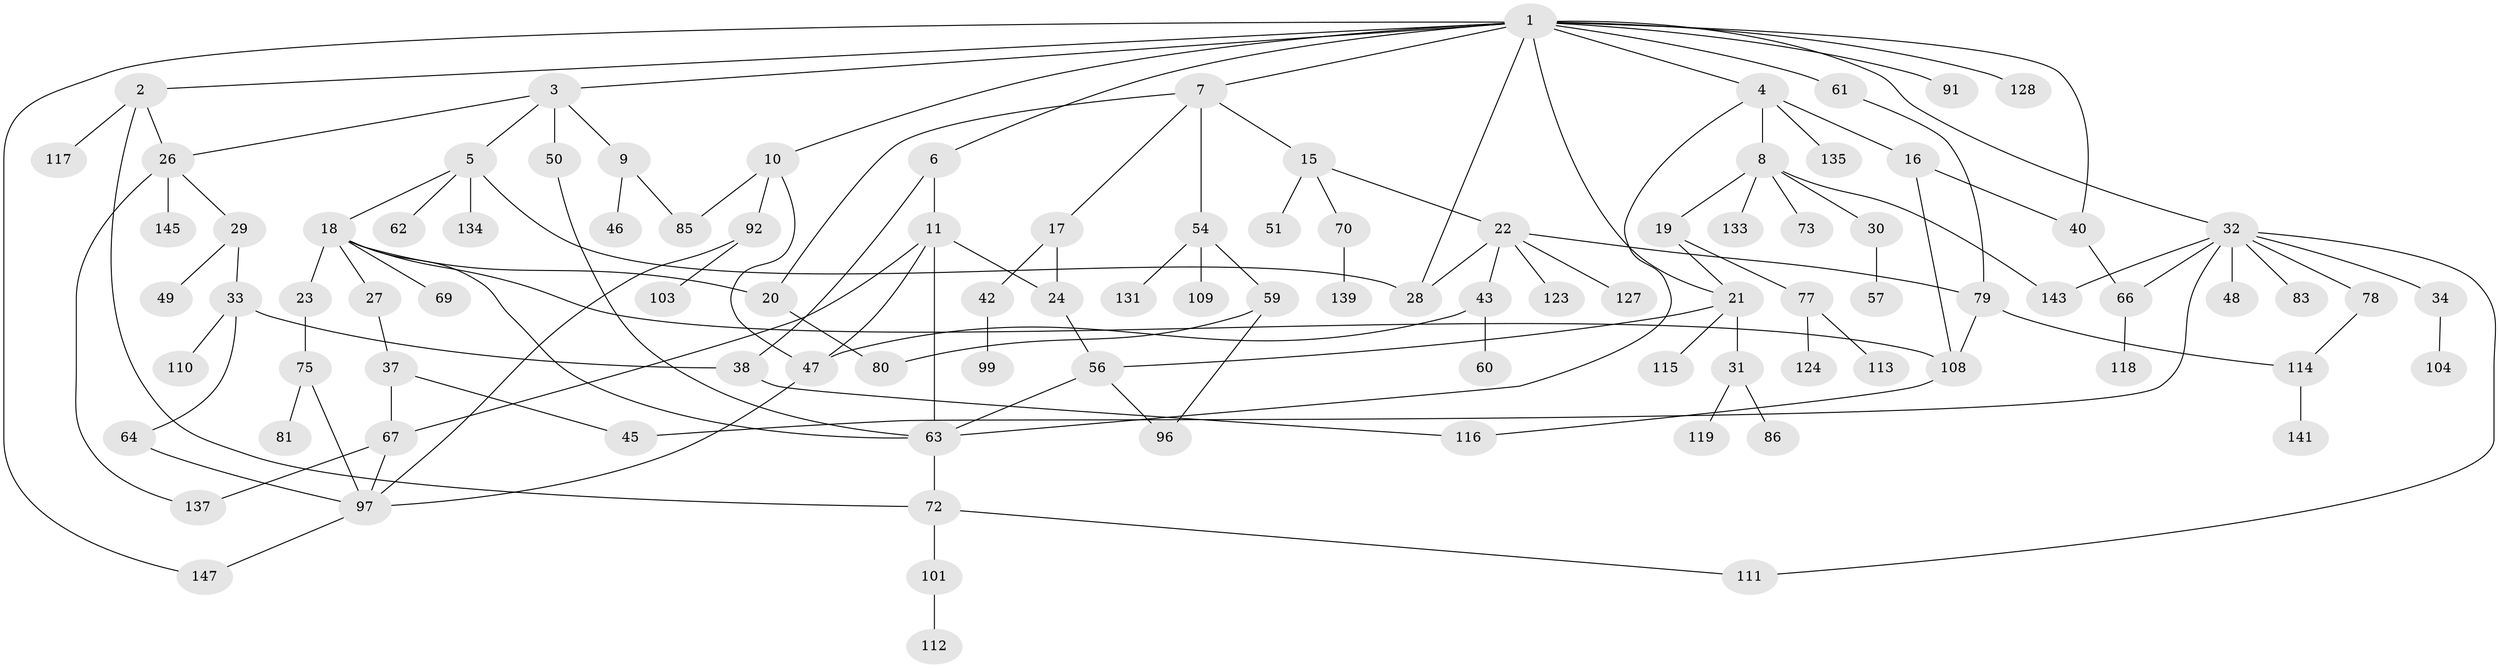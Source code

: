 // original degree distribution, {12: 0.006711409395973154, 4: 0.1342281879194631, 5: 0.020134228187919462, 6: 0.020134228187919462, 3: 0.2080536912751678, 2: 0.28187919463087246, 7: 0.006711409395973154, 10: 0.006711409395973154, 1: 0.31543624161073824}
// Generated by graph-tools (version 1.1) at 2025/41/03/06/25 10:41:28]
// undirected, 100 vertices, 134 edges
graph export_dot {
graph [start="1"]
  node [color=gray90,style=filled];
  1 [super="+25"];
  2 [super="+14"];
  3 [super="+13"];
  4 [super="+55"];
  5;
  6 [super="+41"];
  7 [super="+52"];
  8 [super="+76"];
  9 [super="+12"];
  10;
  11 [super="+53"];
  15 [super="+39"];
  16;
  17 [super="+93"];
  18 [super="+65"];
  19;
  20 [super="+121"];
  21 [super="+35"];
  22 [super="+146"];
  23 [super="+125"];
  24 [super="+138"];
  26 [super="+105"];
  27 [super="+68"];
  28;
  29 [super="+84"];
  30;
  31 [super="+82"];
  32 [super="+89"];
  33 [super="+36"];
  34 [super="+44"];
  37 [super="+144"];
  38;
  40;
  42;
  43 [super="+71"];
  45;
  46 [super="+74"];
  47 [super="+98"];
  48;
  49 [super="+88"];
  50;
  51;
  54 [super="+58"];
  56 [super="+100"];
  57;
  59 [super="+95"];
  60 [super="+94"];
  61;
  62;
  63 [super="+122"];
  64;
  66 [super="+87"];
  67 [super="+90"];
  69;
  70;
  72;
  73;
  75;
  77;
  78;
  79;
  80 [super="+129"];
  81;
  83 [super="+126"];
  85;
  86;
  91;
  92 [super="+142"];
  96 [super="+102"];
  97 [super="+136"];
  99;
  101 [super="+106"];
  103 [super="+107"];
  104;
  108 [super="+130"];
  109;
  110;
  111;
  112;
  113;
  114 [super="+120"];
  115;
  116;
  117;
  118 [super="+149"];
  119 [super="+132"];
  123;
  124;
  127;
  128;
  131;
  133;
  134;
  135 [super="+148"];
  137 [super="+140"];
  139;
  141;
  143;
  145;
  147;
  1 -- 2;
  1 -- 3;
  1 -- 4;
  1 -- 6;
  1 -- 7;
  1 -- 10;
  1 -- 28;
  1 -- 61;
  1 -- 91;
  1 -- 128;
  1 -- 40;
  1 -- 32;
  1 -- 147;
  1 -- 21;
  2 -- 26;
  2 -- 117;
  2 -- 72;
  3 -- 5;
  3 -- 9;
  3 -- 26;
  3 -- 50;
  4 -- 8;
  4 -- 16;
  4 -- 63;
  4 -- 135;
  5 -- 18;
  5 -- 62;
  5 -- 134;
  5 -- 28;
  6 -- 11;
  6 -- 38;
  7 -- 15;
  7 -- 17;
  7 -- 20;
  7 -- 54;
  8 -- 19;
  8 -- 30;
  8 -- 73;
  8 -- 143;
  8 -- 133;
  9 -- 46;
  9 -- 85;
  10 -- 47;
  10 -- 92;
  10 -- 85;
  11 -- 24;
  11 -- 63;
  11 -- 47;
  11 -- 67;
  15 -- 22;
  15 -- 51;
  15 -- 70;
  16 -- 40;
  16 -- 108;
  17 -- 24;
  17 -- 42;
  18 -- 23;
  18 -- 27;
  18 -- 69;
  18 -- 108;
  18 -- 63;
  18 -- 20;
  19 -- 21;
  19 -- 77;
  20 -- 80;
  21 -- 31;
  21 -- 115;
  21 -- 56;
  22 -- 43;
  22 -- 123;
  22 -- 127;
  22 -- 79;
  22 -- 28;
  23 -- 75;
  24 -- 56;
  26 -- 29;
  26 -- 145;
  26 -- 137;
  27 -- 37;
  29 -- 33;
  29 -- 49;
  30 -- 57;
  31 -- 86;
  31 -- 119;
  32 -- 34;
  32 -- 45;
  32 -- 48;
  32 -- 78;
  32 -- 83;
  32 -- 111;
  32 -- 66;
  32 -- 143;
  33 -- 64;
  33 -- 110;
  33 -- 38;
  34 -- 104;
  37 -- 67;
  37 -- 45;
  38 -- 116;
  40 -- 66;
  42 -- 99;
  43 -- 60;
  43 -- 47;
  47 -- 97;
  50 -- 63;
  54 -- 59;
  54 -- 131;
  54 -- 109;
  56 -- 63;
  56 -- 96;
  59 -- 96;
  59 -- 80;
  61 -- 79;
  63 -- 72;
  64 -- 97;
  66 -- 118;
  67 -- 137;
  67 -- 97;
  70 -- 139;
  72 -- 101;
  72 -- 111;
  75 -- 81;
  75 -- 97;
  77 -- 113;
  77 -- 124;
  78 -- 114;
  79 -- 114;
  79 -- 108;
  92 -- 103;
  92 -- 97;
  97 -- 147;
  101 -- 112;
  108 -- 116;
  114 -- 141;
}
